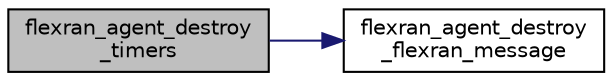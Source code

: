 digraph "flexran_agent_destroy_timers"
{
 // LATEX_PDF_SIZE
  edge [fontname="Helvetica",fontsize="10",labelfontname="Helvetica",labelfontsize="10"];
  node [fontname="Helvetica",fontsize="10",shape=record];
  rankdir="LR";
  Node1 [label="flexran_agent_destroy\l_timers",height=0.2,width=0.4,color="black", fillcolor="grey75", style="filled", fontcolor="black",tooltip=" "];
  Node1 -> Node2 [color="midnightblue",fontsize="10",style="solid",fontname="Helvetica"];
  Node2 [label="flexran_agent_destroy\l_flexran_message",height=0.2,width=0.4,color="black", fillcolor="white", style="filled",URL="$flexran__agent__common_8h.html#a6281a50abca6a5acf1f10d25182f72fc",tooltip=" "];
}
